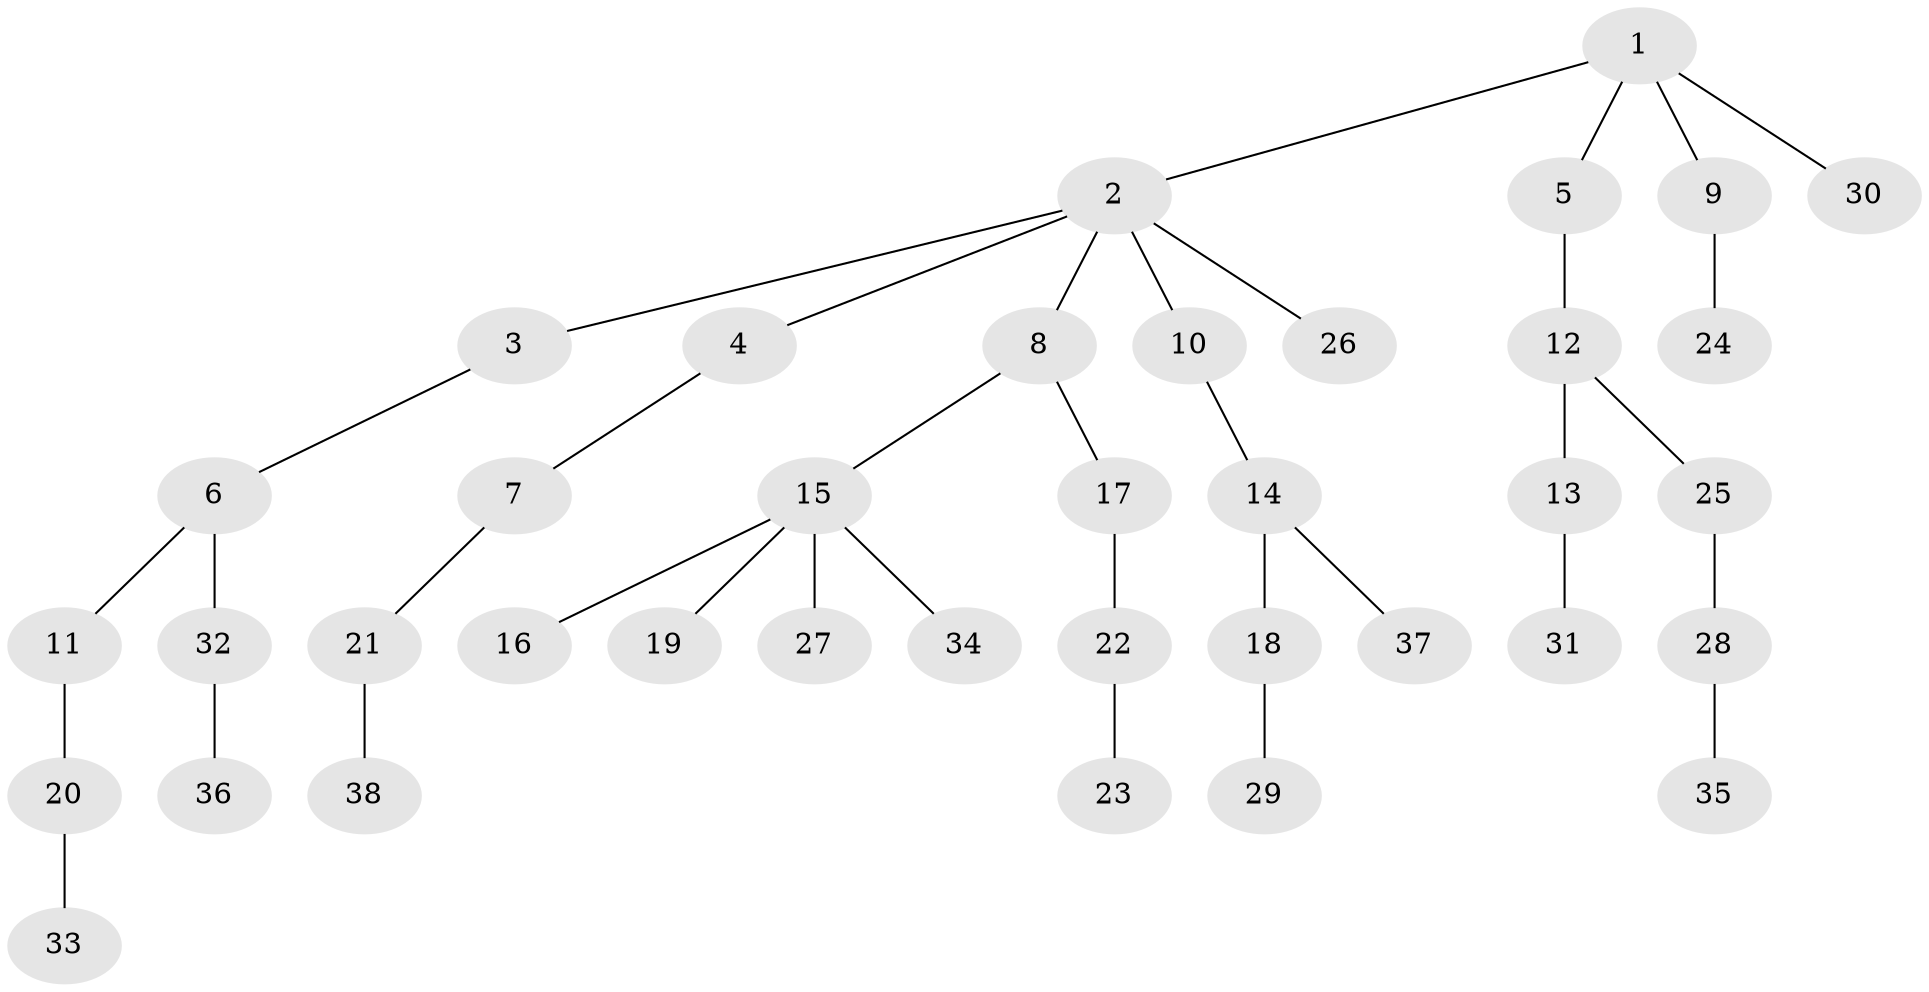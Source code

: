 // original degree distribution, {5: 0.018518518518518517, 6: 0.037037037037037035, 2: 0.3148148148148148, 3: 0.16666666666666666, 4: 0.018518518518518517, 1: 0.4444444444444444}
// Generated by graph-tools (version 1.1) at 2025/52/03/04/25 22:52:01]
// undirected, 38 vertices, 37 edges
graph export_dot {
  node [color=gray90,style=filled];
  1;
  2;
  3;
  4;
  5;
  6;
  7;
  8;
  9;
  10;
  11;
  12;
  13;
  14;
  15;
  16;
  17;
  18;
  19;
  20;
  21;
  22;
  23;
  24;
  25;
  26;
  27;
  28;
  29;
  30;
  31;
  32;
  33;
  34;
  35;
  36;
  37;
  38;
  1 -- 2 [weight=1.0];
  1 -- 5 [weight=1.0];
  1 -- 9 [weight=1.0];
  1 -- 30 [weight=1.0];
  2 -- 3 [weight=1.0];
  2 -- 4 [weight=1.0];
  2 -- 8 [weight=1.0];
  2 -- 10 [weight=1.0];
  2 -- 26 [weight=1.0];
  3 -- 6 [weight=1.0];
  4 -- 7 [weight=1.0];
  5 -- 12 [weight=1.0];
  6 -- 11 [weight=1.0];
  6 -- 32 [weight=1.0];
  7 -- 21 [weight=1.0];
  8 -- 15 [weight=1.0];
  8 -- 17 [weight=1.0];
  9 -- 24 [weight=1.0];
  10 -- 14 [weight=1.0];
  11 -- 20 [weight=1.0];
  12 -- 13 [weight=1.0];
  12 -- 25 [weight=1.0];
  13 -- 31 [weight=1.0];
  14 -- 18 [weight=1.0];
  14 -- 37 [weight=1.0];
  15 -- 16 [weight=1.0];
  15 -- 19 [weight=1.0];
  15 -- 27 [weight=1.0];
  15 -- 34 [weight=1.0];
  17 -- 22 [weight=1.0];
  18 -- 29 [weight=1.0];
  20 -- 33 [weight=1.0];
  21 -- 38 [weight=1.0];
  22 -- 23 [weight=1.0];
  25 -- 28 [weight=1.0];
  28 -- 35 [weight=1.0];
  32 -- 36 [weight=1.0];
}
